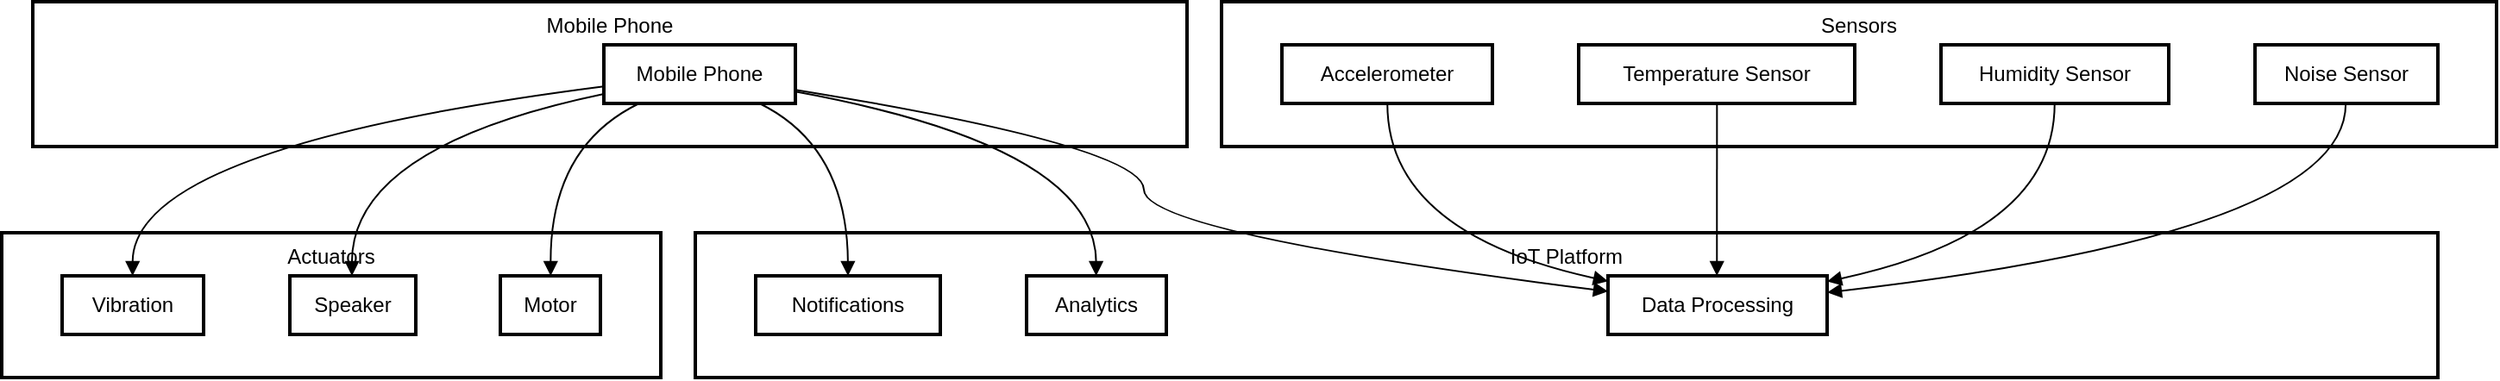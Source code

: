 <mxfile version="22.1.5" type="github">
  <diagram name="Sayfa -1" id="dMGFaZnNutihpZ8NgvdD">
    <mxGraphModel>
      <root>
        <mxCell id="0" />
        <mxCell id="1" parent="0" />
        <mxCell id="2" value="Actuators" style="whiteSpace=wrap;strokeWidth=2;verticalAlign=top;" vertex="1" parent="1">
          <mxGeometry y="134" width="382" height="84" as="geometry" />
        </mxCell>
        <mxCell id="3" value="Motor" style="whiteSpace=wrap;strokeWidth=2;" vertex="1" parent="1">
          <mxGeometry x="289" y="159" width="58" height="34" as="geometry" />
        </mxCell>
        <mxCell id="4" value="Speaker" style="whiteSpace=wrap;strokeWidth=2;" vertex="1" parent="1">
          <mxGeometry x="167" y="159" width="73" height="34" as="geometry" />
        </mxCell>
        <mxCell id="5" value="Vibration" style="whiteSpace=wrap;strokeWidth=2;" vertex="1" parent="1">
          <mxGeometry x="35" y="159" width="82" height="34" as="geometry" />
        </mxCell>
        <mxCell id="6" value="IoT Platform" style="whiteSpace=wrap;strokeWidth=2;verticalAlign=top;" vertex="1" parent="1">
          <mxGeometry x="402" y="134" width="1010" height="84" as="geometry" />
        </mxCell>
        <mxCell id="7" value="Data Processing" style="whiteSpace=wrap;strokeWidth=2;" vertex="1" parent="1">
          <mxGeometry x="931" y="159" width="127" height="34" as="geometry" />
        </mxCell>
        <mxCell id="8" value="Analytics" style="whiteSpace=wrap;strokeWidth=2;" vertex="1" parent="1">
          <mxGeometry x="594" y="159" width="81" height="34" as="geometry" />
        </mxCell>
        <mxCell id="9" value="Notifications" style="whiteSpace=wrap;strokeWidth=2;" vertex="1" parent="1">
          <mxGeometry x="437" y="159" width="107" height="34" as="geometry" />
        </mxCell>
        <mxCell id="10" value="Sensors" style="whiteSpace=wrap;strokeWidth=2;verticalAlign=top;" vertex="1" parent="1">
          <mxGeometry x="707" width="739" height="84" as="geometry" />
        </mxCell>
        <mxCell id="11" value="Accelerometer" style="whiteSpace=wrap;strokeWidth=2;" vertex="1" parent="1">
          <mxGeometry x="742" y="25" width="122" height="34" as="geometry" />
        </mxCell>
        <mxCell id="12" value="Temperature Sensor" style="whiteSpace=wrap;strokeWidth=2;" vertex="1" parent="1">
          <mxGeometry x="914" y="25" width="160" height="34" as="geometry" />
        </mxCell>
        <mxCell id="13" value="Humidity Sensor" style="whiteSpace=wrap;strokeWidth=2;" vertex="1" parent="1">
          <mxGeometry x="1124" y="25" width="132" height="34" as="geometry" />
        </mxCell>
        <mxCell id="14" value="Noise Sensor" style="whiteSpace=wrap;strokeWidth=2;" vertex="1" parent="1">
          <mxGeometry x="1306" y="25" width="106" height="34" as="geometry" />
        </mxCell>
        <mxCell id="15" value="Mobile Phone" style="whiteSpace=wrap;strokeWidth=2;verticalAlign=top;" vertex="1" parent="1">
          <mxGeometry x="18" width="669" height="84" as="geometry" />
        </mxCell>
        <mxCell id="16" value="Mobile Phone" style="whiteSpace=wrap;strokeWidth=2;" vertex="1" parent="1">
          <mxGeometry x="349" y="25" width="111" height="34" as="geometry" />
        </mxCell>
        <mxCell id="17" value="" style="curved=1;startArrow=none;endArrow=block;exitX=0.998;exitY=0.766;entryX=-0.002;entryY=0.265;" edge="1" parent="1" source="16" target="7">
          <mxGeometry relative="1" as="geometry">
            <Array as="points">
              <mxPoint x="662" y="84" />
              <mxPoint x="662" y="134" />
            </Array>
          </mxGeometry>
        </mxCell>
        <mxCell id="18" value="" style="curved=1;startArrow=none;endArrow=block;exitX=0.998;exitY=0.798;entryX=0.498;entryY=0;" edge="1" parent="1" source="16" target="8">
          <mxGeometry relative="1" as="geometry">
            <Array as="points">
              <mxPoint x="634" y="84" />
            </Array>
          </mxGeometry>
        </mxCell>
        <mxCell id="19" value="" style="curved=1;startArrow=none;endArrow=block;exitX=0.813;exitY=1;entryX=0.5;entryY=0;" edge="1" parent="1" source="16" target="9">
          <mxGeometry relative="1" as="geometry">
            <Array as="points">
              <mxPoint x="490" y="84" />
            </Array>
          </mxGeometry>
        </mxCell>
        <mxCell id="20" value="" style="curved=1;startArrow=none;endArrow=block;exitX=0.184;exitY=1;entryX=0.503;entryY=0;" edge="1" parent="1" source="16" target="3">
          <mxGeometry relative="1" as="geometry">
            <Array as="points">
              <mxPoint x="318" y="84" />
            </Array>
          </mxGeometry>
        </mxCell>
        <mxCell id="21" value="" style="curved=1;startArrow=none;endArrow=block;exitX=-0.001;exitY=0.84;entryX=0.493;entryY=0;" edge="1" parent="1" source="16" target="4">
          <mxGeometry relative="1" as="geometry">
            <Array as="points">
              <mxPoint x="203" y="84" />
            </Array>
          </mxGeometry>
        </mxCell>
        <mxCell id="22" value="" style="curved=1;startArrow=none;endArrow=block;exitX=-0.001;exitY=0.709;entryX=0.498;entryY=0;" edge="1" parent="1" source="16" target="5">
          <mxGeometry relative="1" as="geometry">
            <Array as="points">
              <mxPoint x="76" y="84" />
            </Array>
          </mxGeometry>
        </mxCell>
        <mxCell id="23" value="" style="curved=1;startArrow=none;endArrow=block;exitX=0.501;exitY=1;entryX=-0.002;entryY=0.09;" edge="1" parent="1" source="11" target="7">
          <mxGeometry relative="1" as="geometry">
            <Array as="points">
              <mxPoint x="803" y="134" />
            </Array>
          </mxGeometry>
        </mxCell>
        <mxCell id="24" value="" style="curved=1;startArrow=none;endArrow=block;exitX=0.501;exitY=1;entryX=0.497;entryY=0;" edge="1" parent="1" source="12" target="7">
          <mxGeometry relative="1" as="geometry">
            <Array as="points" />
          </mxGeometry>
        </mxCell>
        <mxCell id="25" value="" style="curved=1;startArrow=none;endArrow=block;exitX=0.499;exitY=1;entryX=0.996;entryY=0.1;" edge="1" parent="1" source="13" target="7">
          <mxGeometry relative="1" as="geometry">
            <Array as="points">
              <mxPoint x="1190" y="134" />
            </Array>
          </mxGeometry>
        </mxCell>
        <mxCell id="26" value="" style="curved=1;startArrow=none;endArrow=block;exitX=0.496;exitY=1;entryX=0.996;entryY=0.285;" edge="1" parent="1" source="14" target="7">
          <mxGeometry relative="1" as="geometry">
            <Array as="points">
              <mxPoint x="1359" y="134" />
            </Array>
          </mxGeometry>
        </mxCell>
      </root>
    </mxGraphModel>
  </diagram>
</mxfile>
